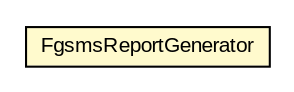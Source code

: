 #!/usr/local/bin/dot
#
# Class diagram 
# Generated by UMLGraph version R5_6-24-gf6e263 (http://www.umlgraph.org/)
#

digraph G {
	edge [fontname="arial",fontsize=10,labelfontname="arial",labelfontsize=10];
	node [fontname="arial",fontsize=10,shape=plaintext];
	nodesep=0.25;
	ranksep=0.5;
	// org.miloss.fgsms.services.rs.impl.FgsmsReportGenerator
	c387806 [label=<<table title="org.miloss.fgsms.services.rs.impl.FgsmsReportGenerator" border="0" cellborder="1" cellspacing="0" cellpadding="2" port="p" bgcolor="lemonChiffon" href="./FgsmsReportGenerator.html">
		<tr><td><table border="0" cellspacing="0" cellpadding="1">
<tr><td align="center" balign="center"> FgsmsReportGenerator </td></tr>
		</table></td></tr>
		</table>>, URL="./FgsmsReportGenerator.html", fontname="arial", fontcolor="black", fontsize=10.0];
}

